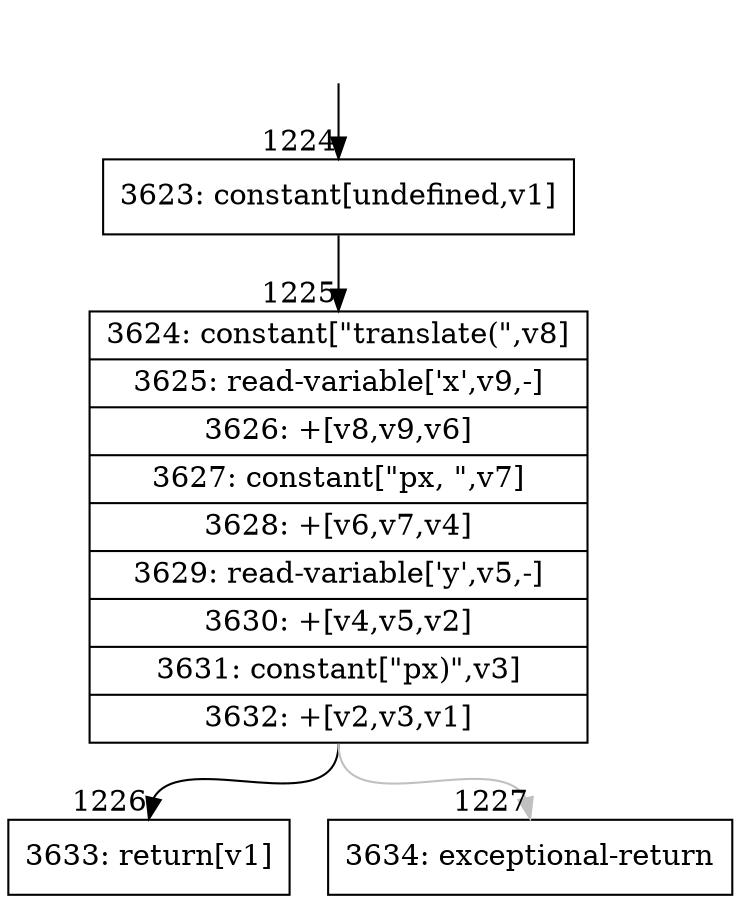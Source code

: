 digraph {
rankdir="TD"
BB_entry113[shape=none,label=""];
BB_entry113 -> BB1224 [tailport=s, headport=n, headlabel="    1224"]
BB1224 [shape=record label="{3623: constant[undefined,v1]}" ] 
BB1224 -> BB1225 [tailport=s, headport=n, headlabel="      1225"]
BB1225 [shape=record label="{3624: constant[\"translate(\",v8]|3625: read-variable['x',v9,-]|3626: +[v8,v9,v6]|3627: constant[\"px, \",v7]|3628: +[v6,v7,v4]|3629: read-variable['y',v5,-]|3630: +[v4,v5,v2]|3631: constant[\"px)\",v3]|3632: +[v2,v3,v1]}" ] 
BB1225 -> BB1226 [tailport=s, headport=n, headlabel="      1226"]
BB1225 -> BB1227 [tailport=s, headport=n, color=gray, headlabel="      1227"]
BB1226 [shape=record label="{3633: return[v1]}" ] 
BB1227 [shape=record label="{3634: exceptional-return}" ] 
//#$~ 1694
}
